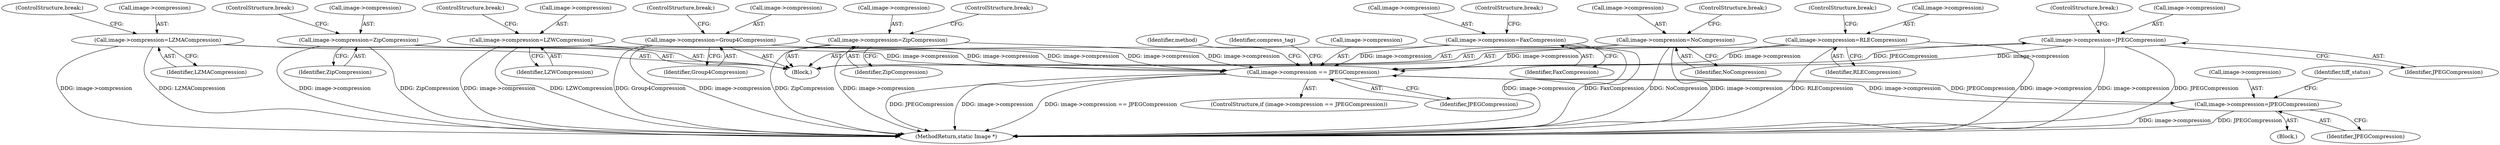 digraph "0_ImageMagick_f8877abac8e568b2f339cca70c2c3c1b6eaec288@pointer" {
"1001072" [label="(Call,image->compression=JPEGCompression)"];
"1001659" [label="(Call,image->compression == JPEGCompression)"];
"1001025" [label="(Call,image->compression=JPEGCompression)"];
"1001107" [label="(Call,image->compression=RLECompression)"];
"1001017" [label="(Call,image->compression=Group4Compression)"];
"1001093" [label="(Call,image->compression=ZipCompression)"];
"1001100" [label="(Call,image->compression=ZipCompression)"];
"1001010" [label="(Call,image->compression=FaxCompression)"];
"1001079" [label="(Call,image->compression=LZMACompression)"];
"1001086" [label="(Call,image->compression=LZWCompression)"];
"1001003" [label="(Call,image->compression=NoCompression)"];
"1001072" [label="(Call,image->compression=JPEGCompression)"];
"1003406" [label="(MethodReturn,static Image *)"];
"1001101" [label="(Call,image->compression)"];
"1001001" [label="(Block,)"];
"1001100" [label="(Call,image->compression=ZipCompression)"];
"1001029" [label="(Identifier,JPEGCompression)"];
"1001021" [label="(Identifier,Group4Compression)"];
"1001090" [label="(Identifier,LZWCompression)"];
"1001017" [label="(Call,image->compression=Group4Compression)"];
"1001674" [label="(Identifier,compress_tag)"];
"1001091" [label="(ControlStructure,break;)"];
"1001097" [label="(Identifier,ZipCompression)"];
"1001084" [label="(ControlStructure,break;)"];
"1001658" [label="(ControlStructure,if (image->compression == JPEGCompression))"];
"1001025" [label="(Call,image->compression=JPEGCompression)"];
"1001024" [label="(Block,)"];
"1001010" [label="(Call,image->compression=FaxCompression)"];
"1001098" [label="(ControlStructure,break;)"];
"1001072" [label="(Call,image->compression=JPEGCompression)"];
"1001111" [label="(Identifier,RLECompression)"];
"1001026" [label="(Call,image->compression)"];
"1001011" [label="(Call,image->compression)"];
"1001080" [label="(Call,image->compression)"];
"1001660" [label="(Call,image->compression)"];
"1001077" [label="(ControlStructure,break;)"];
"1001663" [label="(Identifier,JPEGCompression)"];
"1001014" [label="(Identifier,FaxCompression)"];
"1001107" [label="(Call,image->compression=RLECompression)"];
"1001093" [label="(Call,image->compression=ZipCompression)"];
"1001112" [label="(ControlStructure,break;)"];
"1001003" [label="(Call,image->compression=NoCompression)"];
"1001659" [label="(Call,image->compression == JPEGCompression)"];
"1001094" [label="(Call,image->compression)"];
"1001022" [label="(ControlStructure,break;)"];
"1001015" [label="(ControlStructure,break;)"];
"1001108" [label="(Call,image->compression)"];
"1001665" [label="(Identifier,method)"];
"1001104" [label="(Identifier,ZipCompression)"];
"1001105" [label="(ControlStructure,break;)"];
"1001087" [label="(Call,image->compression)"];
"1001004" [label="(Call,image->compression)"];
"1001079" [label="(Call,image->compression=LZMACompression)"];
"1001076" [label="(Identifier,JPEGCompression)"];
"1001007" [label="(Identifier,NoCompression)"];
"1001036" [label="(Identifier,tiff_status)"];
"1001073" [label="(Call,image->compression)"];
"1001083" [label="(Identifier,LZMACompression)"];
"1001018" [label="(Call,image->compression)"];
"1001086" [label="(Call,image->compression=LZWCompression)"];
"1001008" [label="(ControlStructure,break;)"];
"1001072" -> "1001001"  [label="AST: "];
"1001072" -> "1001076"  [label="CFG: "];
"1001073" -> "1001072"  [label="AST: "];
"1001076" -> "1001072"  [label="AST: "];
"1001077" -> "1001072"  [label="CFG: "];
"1001072" -> "1003406"  [label="DDG: image->compression"];
"1001072" -> "1003406"  [label="DDG: JPEGCompression"];
"1001659" -> "1001072"  [label="DDG: JPEGCompression"];
"1001072" -> "1001659"  [label="DDG: image->compression"];
"1001659" -> "1001658"  [label="AST: "];
"1001659" -> "1001663"  [label="CFG: "];
"1001660" -> "1001659"  [label="AST: "];
"1001663" -> "1001659"  [label="AST: "];
"1001665" -> "1001659"  [label="CFG: "];
"1001674" -> "1001659"  [label="CFG: "];
"1001659" -> "1003406"  [label="DDG: image->compression"];
"1001659" -> "1003406"  [label="DDG: image->compression == JPEGCompression"];
"1001659" -> "1003406"  [label="DDG: JPEGCompression"];
"1001659" -> "1001025"  [label="DDG: JPEGCompression"];
"1001025" -> "1001659"  [label="DDG: image->compression"];
"1001107" -> "1001659"  [label="DDG: image->compression"];
"1001017" -> "1001659"  [label="DDG: image->compression"];
"1001093" -> "1001659"  [label="DDG: image->compression"];
"1001100" -> "1001659"  [label="DDG: image->compression"];
"1001010" -> "1001659"  [label="DDG: image->compression"];
"1001079" -> "1001659"  [label="DDG: image->compression"];
"1001086" -> "1001659"  [label="DDG: image->compression"];
"1001003" -> "1001659"  [label="DDG: image->compression"];
"1001025" -> "1001024"  [label="AST: "];
"1001025" -> "1001029"  [label="CFG: "];
"1001026" -> "1001025"  [label="AST: "];
"1001029" -> "1001025"  [label="AST: "];
"1001036" -> "1001025"  [label="CFG: "];
"1001025" -> "1003406"  [label="DDG: image->compression"];
"1001025" -> "1003406"  [label="DDG: JPEGCompression"];
"1001107" -> "1001001"  [label="AST: "];
"1001107" -> "1001111"  [label="CFG: "];
"1001108" -> "1001107"  [label="AST: "];
"1001111" -> "1001107"  [label="AST: "];
"1001112" -> "1001107"  [label="CFG: "];
"1001107" -> "1003406"  [label="DDG: image->compression"];
"1001107" -> "1003406"  [label="DDG: RLECompression"];
"1001017" -> "1001001"  [label="AST: "];
"1001017" -> "1001021"  [label="CFG: "];
"1001018" -> "1001017"  [label="AST: "];
"1001021" -> "1001017"  [label="AST: "];
"1001022" -> "1001017"  [label="CFG: "];
"1001017" -> "1003406"  [label="DDG: Group4Compression"];
"1001017" -> "1003406"  [label="DDG: image->compression"];
"1001093" -> "1001001"  [label="AST: "];
"1001093" -> "1001097"  [label="CFG: "];
"1001094" -> "1001093"  [label="AST: "];
"1001097" -> "1001093"  [label="AST: "];
"1001098" -> "1001093"  [label="CFG: "];
"1001093" -> "1003406"  [label="DDG: ZipCompression"];
"1001093" -> "1003406"  [label="DDG: image->compression"];
"1001100" -> "1001001"  [label="AST: "];
"1001100" -> "1001104"  [label="CFG: "];
"1001101" -> "1001100"  [label="AST: "];
"1001104" -> "1001100"  [label="AST: "];
"1001105" -> "1001100"  [label="CFG: "];
"1001100" -> "1003406"  [label="DDG: ZipCompression"];
"1001100" -> "1003406"  [label="DDG: image->compression"];
"1001010" -> "1001001"  [label="AST: "];
"1001010" -> "1001014"  [label="CFG: "];
"1001011" -> "1001010"  [label="AST: "];
"1001014" -> "1001010"  [label="AST: "];
"1001015" -> "1001010"  [label="CFG: "];
"1001010" -> "1003406"  [label="DDG: FaxCompression"];
"1001010" -> "1003406"  [label="DDG: image->compression"];
"1001079" -> "1001001"  [label="AST: "];
"1001079" -> "1001083"  [label="CFG: "];
"1001080" -> "1001079"  [label="AST: "];
"1001083" -> "1001079"  [label="AST: "];
"1001084" -> "1001079"  [label="CFG: "];
"1001079" -> "1003406"  [label="DDG: image->compression"];
"1001079" -> "1003406"  [label="DDG: LZMACompression"];
"1001086" -> "1001001"  [label="AST: "];
"1001086" -> "1001090"  [label="CFG: "];
"1001087" -> "1001086"  [label="AST: "];
"1001090" -> "1001086"  [label="AST: "];
"1001091" -> "1001086"  [label="CFG: "];
"1001086" -> "1003406"  [label="DDG: image->compression"];
"1001086" -> "1003406"  [label="DDG: LZWCompression"];
"1001003" -> "1001001"  [label="AST: "];
"1001003" -> "1001007"  [label="CFG: "];
"1001004" -> "1001003"  [label="AST: "];
"1001007" -> "1001003"  [label="AST: "];
"1001008" -> "1001003"  [label="CFG: "];
"1001003" -> "1003406"  [label="DDG: NoCompression"];
"1001003" -> "1003406"  [label="DDG: image->compression"];
}
